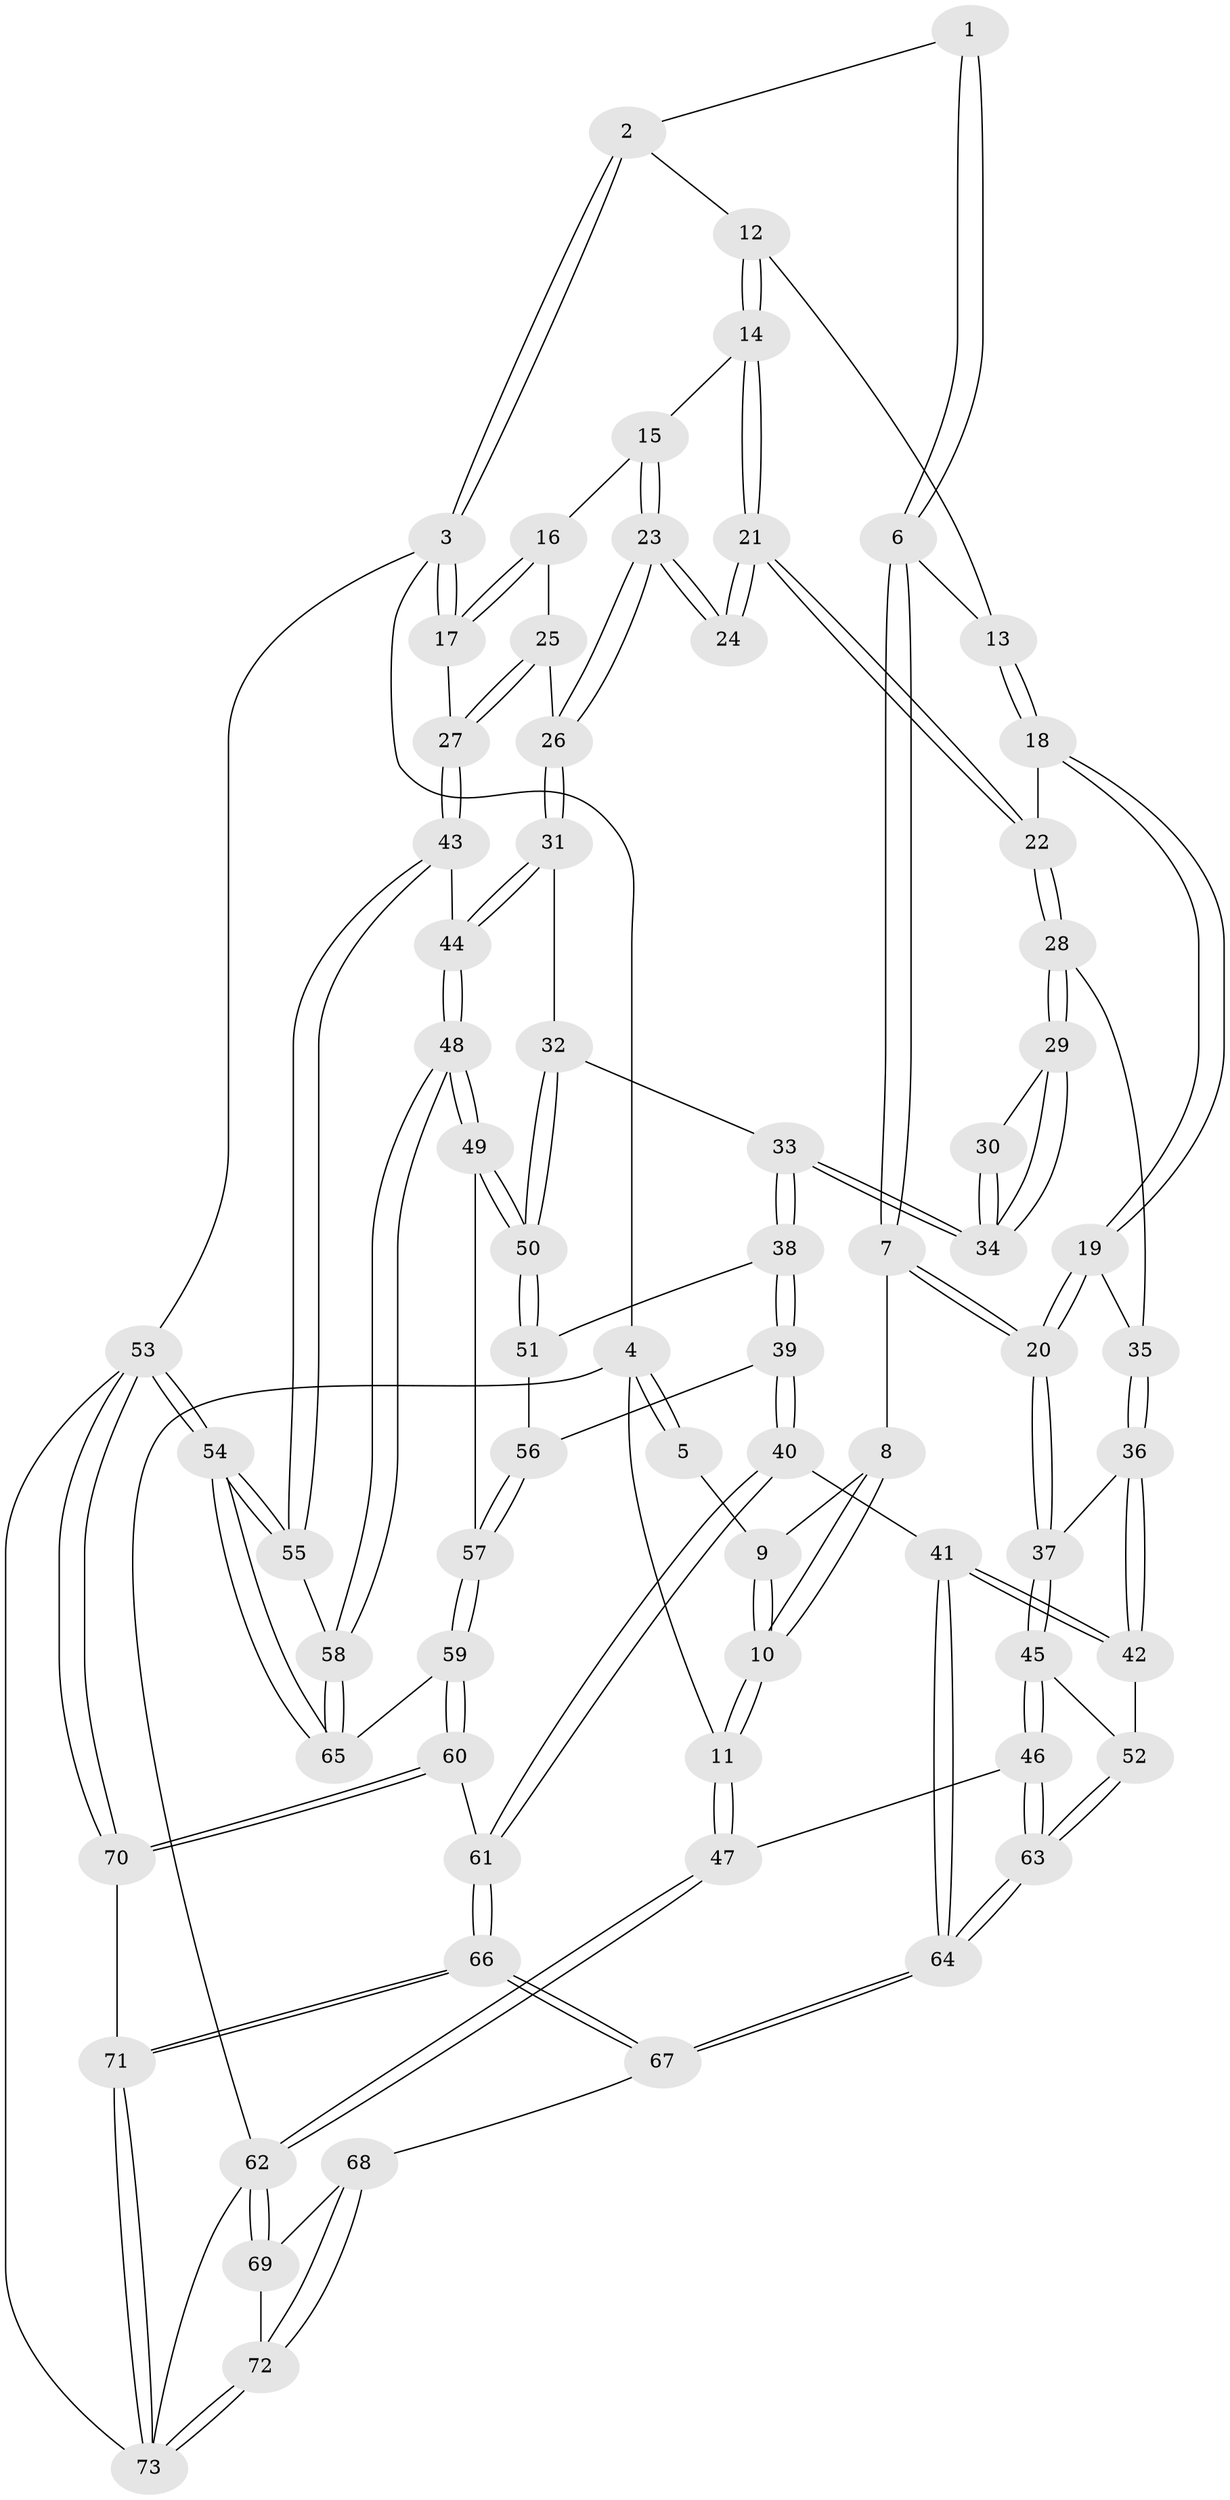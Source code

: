 // Generated by graph-tools (version 1.1) at 2025/02/03/09/25 05:02:15]
// undirected, 73 vertices, 179 edges
graph export_dot {
graph [start="1"]
  node [color=gray90,style=filled];
  1 [pos="+0.20167094843465486+0"];
  2 [pos="+0.635709660875371+0"];
  3 [pos="+1+0"];
  4 [pos="+0+0"];
  5 [pos="+0.0598943913460134+0"];
  6 [pos="+0.2634281801735576+0.057304134795414005"];
  7 [pos="+0.22168447007513875+0.2544802916194316"];
  8 [pos="+0.16838051620266403+0.25071968188690075"];
  9 [pos="+0.0964740645447436+0.019184766282155902"];
  10 [pos="+0+0.28408100403487524"];
  11 [pos="+0+0.32617440478629484"];
  12 [pos="+0.6375285358337035+0"];
  13 [pos="+0.4231795210632419+0.10130010127965419"];
  14 [pos="+0.6444309700475909+0"];
  15 [pos="+0.804180066704137+0.07853273221000086"];
  16 [pos="+0.8980774533440494+0.09750552912223813"];
  17 [pos="+1+0"];
  18 [pos="+0.41486846963046325+0.15662577977681993"];
  19 [pos="+0.27604116646601684+0.25238127658492016"];
  20 [pos="+0.23197064652995897+0.26187617128598817"];
  21 [pos="+0.6043253559666198+0.12515945988621588"];
  22 [pos="+0.5263152978652991+0.23774931740491115"];
  23 [pos="+0.7984181006883159+0.25709913931449474"];
  24 [pos="+0.6917073554249071+0.2366145881646993"];
  25 [pos="+0.9390573897762414+0.17937217107108241"];
  26 [pos="+0.8167287717725149+0.2892710926605162"];
  27 [pos="+1+0.3077851382387177"];
  28 [pos="+0.5239053784938531+0.29635272629338416"];
  29 [pos="+0.5239875821180424+0.2964231363062968"];
  30 [pos="+0.6894808140560341+0.23874412308521514"];
  31 [pos="+0.8341291825855922+0.3471423675802314"];
  32 [pos="+0.8130115231400733+0.37963162822160973"];
  33 [pos="+0.6128158025898784+0.40564614673067095"];
  34 [pos="+0.6070062660212748+0.39489505420705323"];
  35 [pos="+0.4915555919849687+0.3072472593021741"];
  36 [pos="+0.3824988430696387+0.4508467820854791"];
  37 [pos="+0.24555967726050104+0.30885652104304545"];
  38 [pos="+0.5902648561407975+0.46876327987945904"];
  39 [pos="+0.5733592496645008+0.5051776631305255"];
  40 [pos="+0.4950966854934181+0.5599383210420695"];
  41 [pos="+0.40361724966219015+0.5235846491643943"];
  42 [pos="+0.3994106795841665+0.5197647917177798"];
  43 [pos="+1+0.3341897147983978"];
  44 [pos="+1+0.3376682000765668"];
  45 [pos="+0.17901986279769314+0.519405241228833"];
  46 [pos="+0+0.5269363919679868"];
  47 [pos="+0+0.5102231815151298"];
  48 [pos="+0.8423446107234749+0.5614672776760147"];
  49 [pos="+0.8419221546341392+0.5610627932568552"];
  50 [pos="+0.8301658263051241+0.5270416841955883"];
  51 [pos="+0.7953925657837166+0.524027142203302"];
  52 [pos="+0.21496871064180678+0.5482710683940349"];
  53 [pos="+1+1"];
  54 [pos="+1+1"];
  55 [pos="+1+0.3614408775520813"];
  56 [pos="+0.6128805892647438+0.5305860864229994"];
  57 [pos="+0.7010614277043652+0.6116243030183225"];
  58 [pos="+0.8720600942642309+0.6059270470583231"];
  59 [pos="+0.6593866171244502+0.7347832934226727"];
  60 [pos="+0.6395307656086846+0.7546845583265314"];
  61 [pos="+0.5245950017741979+0.7446068123307594"];
  62 [pos="+0+0.7800779289148466"];
  63 [pos="+0.22893645667825235+0.7778874409514773"];
  64 [pos="+0.24481591751840662+0.8102126760851367"];
  65 [pos="+0.9062576914306629+0.6761051009223428"];
  66 [pos="+0.3489707647351298+0.924754511833567"];
  67 [pos="+0.2504177223672276+0.8363868194476771"];
  68 [pos="+0.24585121984999414+0.8369887601807015"];
  69 [pos="+0.04868365431240544+0.8493893941101024"];
  70 [pos="+1+1"];
  71 [pos="+0.38571650221661974+1"];
  72 [pos="+0.04153414262036807+1"];
  73 [pos="+0+1"];
  1 -- 2;
  1 -- 6;
  1 -- 6;
  2 -- 3;
  2 -- 3;
  2 -- 12;
  3 -- 4;
  3 -- 17;
  3 -- 17;
  3 -- 53;
  4 -- 5;
  4 -- 5;
  4 -- 11;
  4 -- 62;
  5 -- 9;
  6 -- 7;
  6 -- 7;
  6 -- 13;
  7 -- 8;
  7 -- 20;
  7 -- 20;
  8 -- 9;
  8 -- 10;
  8 -- 10;
  9 -- 10;
  9 -- 10;
  10 -- 11;
  10 -- 11;
  11 -- 47;
  11 -- 47;
  12 -- 13;
  12 -- 14;
  12 -- 14;
  13 -- 18;
  13 -- 18;
  14 -- 15;
  14 -- 21;
  14 -- 21;
  15 -- 16;
  15 -- 23;
  15 -- 23;
  16 -- 17;
  16 -- 17;
  16 -- 25;
  17 -- 27;
  18 -- 19;
  18 -- 19;
  18 -- 22;
  19 -- 20;
  19 -- 20;
  19 -- 35;
  20 -- 37;
  20 -- 37;
  21 -- 22;
  21 -- 22;
  21 -- 24;
  21 -- 24;
  22 -- 28;
  22 -- 28;
  23 -- 24;
  23 -- 24;
  23 -- 26;
  23 -- 26;
  25 -- 26;
  25 -- 27;
  25 -- 27;
  26 -- 31;
  26 -- 31;
  27 -- 43;
  27 -- 43;
  28 -- 29;
  28 -- 29;
  28 -- 35;
  29 -- 30;
  29 -- 34;
  29 -- 34;
  30 -- 34;
  30 -- 34;
  31 -- 32;
  31 -- 44;
  31 -- 44;
  32 -- 33;
  32 -- 50;
  32 -- 50;
  33 -- 34;
  33 -- 34;
  33 -- 38;
  33 -- 38;
  35 -- 36;
  35 -- 36;
  36 -- 37;
  36 -- 42;
  36 -- 42;
  37 -- 45;
  37 -- 45;
  38 -- 39;
  38 -- 39;
  38 -- 51;
  39 -- 40;
  39 -- 40;
  39 -- 56;
  40 -- 41;
  40 -- 61;
  40 -- 61;
  41 -- 42;
  41 -- 42;
  41 -- 64;
  41 -- 64;
  42 -- 52;
  43 -- 44;
  43 -- 55;
  43 -- 55;
  44 -- 48;
  44 -- 48;
  45 -- 46;
  45 -- 46;
  45 -- 52;
  46 -- 47;
  46 -- 63;
  46 -- 63;
  47 -- 62;
  47 -- 62;
  48 -- 49;
  48 -- 49;
  48 -- 58;
  48 -- 58;
  49 -- 50;
  49 -- 50;
  49 -- 57;
  50 -- 51;
  50 -- 51;
  51 -- 56;
  52 -- 63;
  52 -- 63;
  53 -- 54;
  53 -- 54;
  53 -- 70;
  53 -- 70;
  53 -- 73;
  54 -- 55;
  54 -- 55;
  54 -- 65;
  54 -- 65;
  55 -- 58;
  56 -- 57;
  56 -- 57;
  57 -- 59;
  57 -- 59;
  58 -- 65;
  58 -- 65;
  59 -- 60;
  59 -- 60;
  59 -- 65;
  60 -- 61;
  60 -- 70;
  60 -- 70;
  61 -- 66;
  61 -- 66;
  62 -- 69;
  62 -- 69;
  62 -- 73;
  63 -- 64;
  63 -- 64;
  64 -- 67;
  64 -- 67;
  66 -- 67;
  66 -- 67;
  66 -- 71;
  66 -- 71;
  67 -- 68;
  68 -- 69;
  68 -- 72;
  68 -- 72;
  69 -- 72;
  70 -- 71;
  71 -- 73;
  71 -- 73;
  72 -- 73;
  72 -- 73;
}
